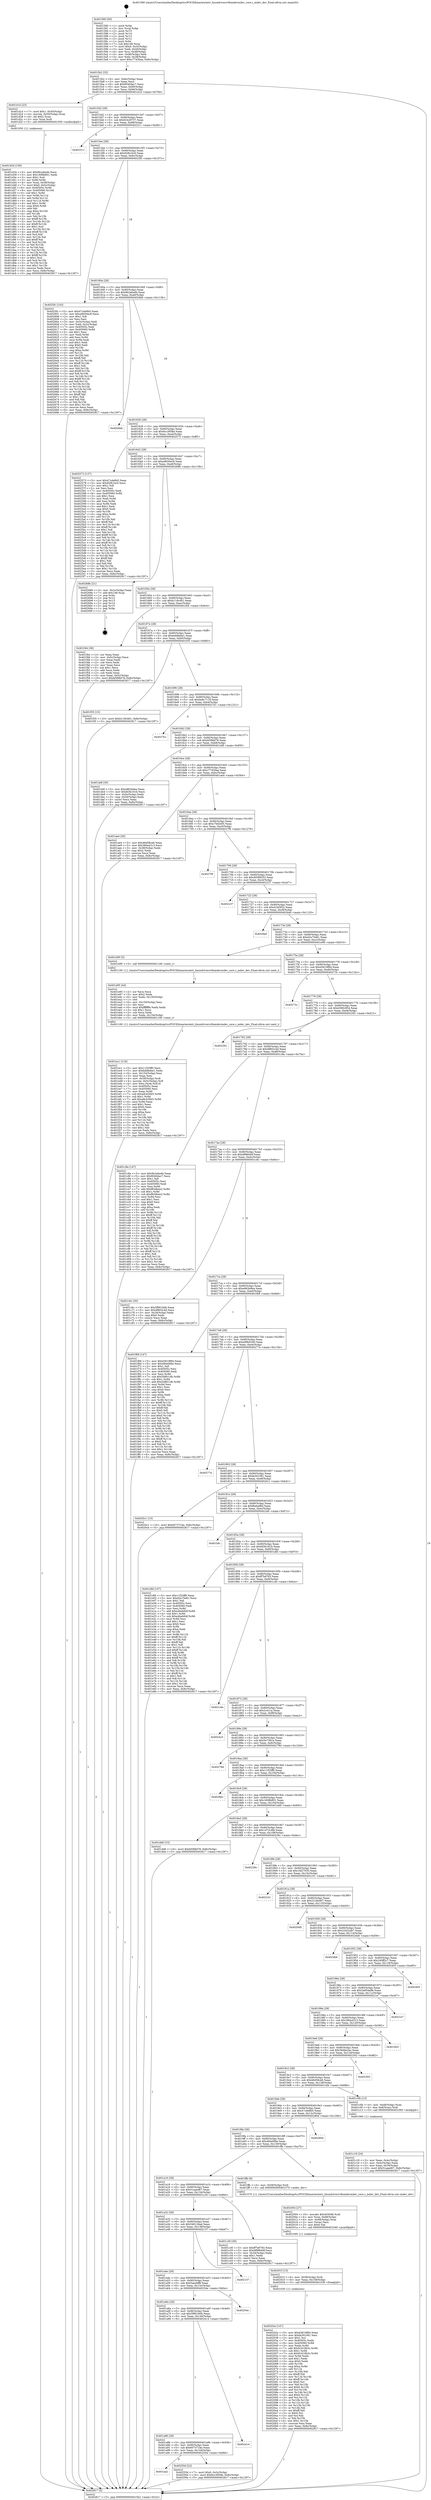 digraph "0x401580" {
  label = "0x401580 (/mnt/c/Users/mathe/Desktop/tcc/POCII/binaries/extr_linuxdriversvfiomdevmdev_core.c_mdev_dev_Final-ollvm.out::main(0))"
  labelloc = "t"
  node[shape=record]

  Entry [label="",width=0.3,height=0.3,shape=circle,fillcolor=black,style=filled]
  "0x4015b2" [label="{
     0x4015b2 [32]\l
     | [instrs]\l
     &nbsp;&nbsp;0x4015b2 \<+6\>: mov -0x8c(%rbp),%eax\l
     &nbsp;&nbsp;0x4015b8 \<+2\>: mov %eax,%ecx\l
     &nbsp;&nbsp;0x4015ba \<+6\>: sub $0x8040dac7,%ecx\l
     &nbsp;&nbsp;0x4015c0 \<+6\>: mov %eax,-0x90(%rbp)\l
     &nbsp;&nbsp;0x4015c6 \<+6\>: mov %ecx,-0x94(%rbp)\l
     &nbsp;&nbsp;0x4015cc \<+6\>: je 0000000000401d1d \<main+0x79d\>\l
  }"]
  "0x401d1d" [label="{
     0x401d1d [23]\l
     | [instrs]\l
     &nbsp;&nbsp;0x401d1d \<+7\>: movl $0x1,-0x50(%rbp)\l
     &nbsp;&nbsp;0x401d24 \<+4\>: movslq -0x50(%rbp),%rax\l
     &nbsp;&nbsp;0x401d28 \<+4\>: shl $0x2,%rax\l
     &nbsp;&nbsp;0x401d2c \<+3\>: mov %rax,%rdi\l
     &nbsp;&nbsp;0x401d2f \<+5\>: call 0000000000401050 \<malloc@plt\>\l
     | [calls]\l
     &nbsp;&nbsp;0x401050 \{1\} (unknown)\l
  }"]
  "0x4015d2" [label="{
     0x4015d2 [28]\l
     | [instrs]\l
     &nbsp;&nbsp;0x4015d2 \<+5\>: jmp 00000000004015d7 \<main+0x57\>\l
     &nbsp;&nbsp;0x4015d7 \<+6\>: mov -0x90(%rbp),%eax\l
     &nbsp;&nbsp;0x4015dd \<+5\>: sub $0x92429737,%eax\l
     &nbsp;&nbsp;0x4015e2 \<+6\>: mov %eax,-0x98(%rbp)\l
     &nbsp;&nbsp;0x4015e8 \<+6\>: je 0000000000402311 \<main+0xd91\>\l
  }"]
  Exit [label="",width=0.3,height=0.3,shape=circle,fillcolor=black,style=filled,peripheries=2]
  "0x402311" [label="{
     0x402311\l
  }", style=dashed]
  "0x4015ee" [label="{
     0x4015ee [28]\l
     | [instrs]\l
     &nbsp;&nbsp;0x4015ee \<+5\>: jmp 00000000004015f3 \<main+0x73\>\l
     &nbsp;&nbsp;0x4015f3 \<+6\>: mov -0x90(%rbp),%eax\l
     &nbsp;&nbsp;0x4015f9 \<+5\>: sub $0x92fb1bc0,%eax\l
     &nbsp;&nbsp;0x4015fe \<+6\>: mov %eax,-0x9c(%rbp)\l
     &nbsp;&nbsp;0x401604 \<+6\>: je 00000000004025fc \<main+0x107c\>\l
  }"]
  "0x401aa2" [label="{
     0x401aa2\l
  }", style=dashed]
  "0x4025fc" [label="{
     0x4025fc [143]\l
     | [instrs]\l
     &nbsp;&nbsp;0x4025fc \<+5\>: mov $0x47cde8b5,%eax\l
     &nbsp;&nbsp;0x402601 \<+5\>: mov $0xa9b50ec8,%ecx\l
     &nbsp;&nbsp;0x402606 \<+2\>: mov $0x1,%dl\l
     &nbsp;&nbsp;0x402608 \<+2\>: xor %esi,%esi\l
     &nbsp;&nbsp;0x40260a \<+3\>: mov -0x3c(%rbp),%edi\l
     &nbsp;&nbsp;0x40260d \<+3\>: mov %edi,-0x2c(%rbp)\l
     &nbsp;&nbsp;0x402610 \<+7\>: mov 0x40505c,%edi\l
     &nbsp;&nbsp;0x402617 \<+8\>: mov 0x405060,%r8d\l
     &nbsp;&nbsp;0x40261f \<+3\>: sub $0x1,%esi\l
     &nbsp;&nbsp;0x402622 \<+3\>: mov %edi,%r9d\l
     &nbsp;&nbsp;0x402625 \<+3\>: add %esi,%r9d\l
     &nbsp;&nbsp;0x402628 \<+4\>: imul %r9d,%edi\l
     &nbsp;&nbsp;0x40262c \<+3\>: and $0x1,%edi\l
     &nbsp;&nbsp;0x40262f \<+3\>: cmp $0x0,%edi\l
     &nbsp;&nbsp;0x402632 \<+4\>: sete %r10b\l
     &nbsp;&nbsp;0x402636 \<+4\>: cmp $0xa,%r8d\l
     &nbsp;&nbsp;0x40263a \<+4\>: setl %r11b\l
     &nbsp;&nbsp;0x40263e \<+3\>: mov %r10b,%bl\l
     &nbsp;&nbsp;0x402641 \<+3\>: xor $0xff,%bl\l
     &nbsp;&nbsp;0x402644 \<+3\>: mov %r11b,%r14b\l
     &nbsp;&nbsp;0x402647 \<+4\>: xor $0xff,%r14b\l
     &nbsp;&nbsp;0x40264b \<+3\>: xor $0x1,%dl\l
     &nbsp;&nbsp;0x40264e \<+3\>: mov %bl,%r15b\l
     &nbsp;&nbsp;0x402651 \<+4\>: and $0xff,%r15b\l
     &nbsp;&nbsp;0x402655 \<+3\>: and %dl,%r10b\l
     &nbsp;&nbsp;0x402658 \<+3\>: mov %r14b,%r12b\l
     &nbsp;&nbsp;0x40265b \<+4\>: and $0xff,%r12b\l
     &nbsp;&nbsp;0x40265f \<+3\>: and %dl,%r11b\l
     &nbsp;&nbsp;0x402662 \<+3\>: or %r10b,%r15b\l
     &nbsp;&nbsp;0x402665 \<+3\>: or %r11b,%r12b\l
     &nbsp;&nbsp;0x402668 \<+3\>: xor %r12b,%r15b\l
     &nbsp;&nbsp;0x40266b \<+3\>: or %r14b,%bl\l
     &nbsp;&nbsp;0x40266e \<+3\>: xor $0xff,%bl\l
     &nbsp;&nbsp;0x402671 \<+3\>: or $0x1,%dl\l
     &nbsp;&nbsp;0x402674 \<+2\>: and %dl,%bl\l
     &nbsp;&nbsp;0x402676 \<+3\>: or %bl,%r15b\l
     &nbsp;&nbsp;0x402679 \<+4\>: test $0x1,%r15b\l
     &nbsp;&nbsp;0x40267d \<+3\>: cmovne %ecx,%eax\l
     &nbsp;&nbsp;0x402680 \<+6\>: mov %eax,-0x8c(%rbp)\l
     &nbsp;&nbsp;0x402686 \<+5\>: jmp 0000000000402817 \<main+0x1297\>\l
  }"]
  "0x40160a" [label="{
     0x40160a [28]\l
     | [instrs]\l
     &nbsp;&nbsp;0x40160a \<+5\>: jmp 000000000040160f \<main+0x8f\>\l
     &nbsp;&nbsp;0x40160f \<+6\>: mov -0x90(%rbp),%eax\l
     &nbsp;&nbsp;0x401615 \<+5\>: sub $0x9b2a6a4b,%eax\l
     &nbsp;&nbsp;0x40161a \<+6\>: mov %eax,-0xa0(%rbp)\l
     &nbsp;&nbsp;0x401620 \<+6\>: je 00000000004026bb \<main+0x113b\>\l
  }"]
  "0x40255d" [label="{
     0x40255d [22]\l
     | [instrs]\l
     &nbsp;&nbsp;0x40255d \<+7\>: movl $0x0,-0x3c(%rbp)\l
     &nbsp;&nbsp;0x402564 \<+10\>: movl $0x9cc3958e,-0x8c(%rbp)\l
     &nbsp;&nbsp;0x40256e \<+5\>: jmp 0000000000402817 \<main+0x1297\>\l
  }"]
  "0x4026bb" [label="{
     0x4026bb\l
  }", style=dashed]
  "0x401626" [label="{
     0x401626 [28]\l
     | [instrs]\l
     &nbsp;&nbsp;0x401626 \<+5\>: jmp 000000000040162b \<main+0xab\>\l
     &nbsp;&nbsp;0x40162b \<+6\>: mov -0x90(%rbp),%eax\l
     &nbsp;&nbsp;0x401631 \<+5\>: sub $0x9cc3958e,%eax\l
     &nbsp;&nbsp;0x401636 \<+6\>: mov %eax,-0xa4(%rbp)\l
     &nbsp;&nbsp;0x40163c \<+6\>: je 0000000000402573 \<main+0xff3\>\l
  }"]
  "0x401a86" [label="{
     0x401a86 [28]\l
     | [instrs]\l
     &nbsp;&nbsp;0x401a86 \<+5\>: jmp 0000000000401a8b \<main+0x50b\>\l
     &nbsp;&nbsp;0x401a8b \<+6\>: mov -0x90(%rbp),%eax\l
     &nbsp;&nbsp;0x401a91 \<+5\>: sub $0x6073724e,%eax\l
     &nbsp;&nbsp;0x401a96 \<+6\>: mov %eax,-0x144(%rbp)\l
     &nbsp;&nbsp;0x401a9c \<+6\>: je 000000000040255d \<main+0xfdd\>\l
  }"]
  "0x402573" [label="{
     0x402573 [137]\l
     | [instrs]\l
     &nbsp;&nbsp;0x402573 \<+5\>: mov $0x47cde8b5,%eax\l
     &nbsp;&nbsp;0x402578 \<+5\>: mov $0x92fb1bc0,%ecx\l
     &nbsp;&nbsp;0x40257d \<+2\>: mov $0x1,%dl\l
     &nbsp;&nbsp;0x40257f \<+2\>: xor %esi,%esi\l
     &nbsp;&nbsp;0x402581 \<+7\>: mov 0x40505c,%edi\l
     &nbsp;&nbsp;0x402588 \<+8\>: mov 0x405060,%r8d\l
     &nbsp;&nbsp;0x402590 \<+3\>: sub $0x1,%esi\l
     &nbsp;&nbsp;0x402593 \<+3\>: mov %edi,%r9d\l
     &nbsp;&nbsp;0x402596 \<+3\>: add %esi,%r9d\l
     &nbsp;&nbsp;0x402599 \<+4\>: imul %r9d,%edi\l
     &nbsp;&nbsp;0x40259d \<+3\>: and $0x1,%edi\l
     &nbsp;&nbsp;0x4025a0 \<+3\>: cmp $0x0,%edi\l
     &nbsp;&nbsp;0x4025a3 \<+4\>: sete %r10b\l
     &nbsp;&nbsp;0x4025a7 \<+4\>: cmp $0xa,%r8d\l
     &nbsp;&nbsp;0x4025ab \<+4\>: setl %r11b\l
     &nbsp;&nbsp;0x4025af \<+3\>: mov %r10b,%bl\l
     &nbsp;&nbsp;0x4025b2 \<+3\>: xor $0xff,%bl\l
     &nbsp;&nbsp;0x4025b5 \<+3\>: mov %r11b,%r14b\l
     &nbsp;&nbsp;0x4025b8 \<+4\>: xor $0xff,%r14b\l
     &nbsp;&nbsp;0x4025bc \<+3\>: xor $0x1,%dl\l
     &nbsp;&nbsp;0x4025bf \<+3\>: mov %bl,%r15b\l
     &nbsp;&nbsp;0x4025c2 \<+4\>: and $0xff,%r15b\l
     &nbsp;&nbsp;0x4025c6 \<+3\>: and %dl,%r10b\l
     &nbsp;&nbsp;0x4025c9 \<+3\>: mov %r14b,%r12b\l
     &nbsp;&nbsp;0x4025cc \<+4\>: and $0xff,%r12b\l
     &nbsp;&nbsp;0x4025d0 \<+3\>: and %dl,%r11b\l
     &nbsp;&nbsp;0x4025d3 \<+3\>: or %r10b,%r15b\l
     &nbsp;&nbsp;0x4025d6 \<+3\>: or %r11b,%r12b\l
     &nbsp;&nbsp;0x4025d9 \<+3\>: xor %r12b,%r15b\l
     &nbsp;&nbsp;0x4025dc \<+3\>: or %r14b,%bl\l
     &nbsp;&nbsp;0x4025df \<+3\>: xor $0xff,%bl\l
     &nbsp;&nbsp;0x4025e2 \<+3\>: or $0x1,%dl\l
     &nbsp;&nbsp;0x4025e5 \<+2\>: and %dl,%bl\l
     &nbsp;&nbsp;0x4025e7 \<+3\>: or %bl,%r15b\l
     &nbsp;&nbsp;0x4025ea \<+4\>: test $0x1,%r15b\l
     &nbsp;&nbsp;0x4025ee \<+3\>: cmovne %ecx,%eax\l
     &nbsp;&nbsp;0x4025f1 \<+6\>: mov %eax,-0x8c(%rbp)\l
     &nbsp;&nbsp;0x4025f7 \<+5\>: jmp 0000000000402817 \<main+0x1297\>\l
  }"]
  "0x401642" [label="{
     0x401642 [28]\l
     | [instrs]\l
     &nbsp;&nbsp;0x401642 \<+5\>: jmp 0000000000401647 \<main+0xc7\>\l
     &nbsp;&nbsp;0x401647 \<+6\>: mov -0x90(%rbp),%eax\l
     &nbsp;&nbsp;0x40164d \<+5\>: sub $0xa9b50ec8,%eax\l
     &nbsp;&nbsp;0x401652 \<+6\>: mov %eax,-0xa8(%rbp)\l
     &nbsp;&nbsp;0x401658 \<+6\>: je 000000000040268b \<main+0x110b\>\l
  }"]
  "0x402414" [label="{
     0x402414\l
  }", style=dashed]
  "0x40268b" [label="{
     0x40268b [21]\l
     | [instrs]\l
     &nbsp;&nbsp;0x40268b \<+3\>: mov -0x2c(%rbp),%eax\l
     &nbsp;&nbsp;0x40268e \<+7\>: add $0x148,%rsp\l
     &nbsp;&nbsp;0x402695 \<+1\>: pop %rbx\l
     &nbsp;&nbsp;0x402696 \<+2\>: pop %r12\l
     &nbsp;&nbsp;0x402698 \<+2\>: pop %r13\l
     &nbsp;&nbsp;0x40269a \<+2\>: pop %r14\l
     &nbsp;&nbsp;0x40269c \<+2\>: pop %r15\l
     &nbsp;&nbsp;0x40269e \<+1\>: pop %rbp\l
     &nbsp;&nbsp;0x40269f \<+1\>: ret\l
  }"]
  "0x40165e" [label="{
     0x40165e [28]\l
     | [instrs]\l
     &nbsp;&nbsp;0x40165e \<+5\>: jmp 0000000000401663 \<main+0xe3\>\l
     &nbsp;&nbsp;0x401663 \<+6\>: mov -0x90(%rbp),%eax\l
     &nbsp;&nbsp;0x401669 \<+5\>: sub $0xb118c461,%eax\l
     &nbsp;&nbsp;0x40166e \<+6\>: mov %eax,-0xac(%rbp)\l
     &nbsp;&nbsp;0x401674 \<+6\>: je 0000000000401f44 \<main+0x9c4\>\l
  }"]
  "0x401a6a" [label="{
     0x401a6a [28]\l
     | [instrs]\l
     &nbsp;&nbsp;0x401a6a \<+5\>: jmp 0000000000401a6f \<main+0x4ef\>\l
     &nbsp;&nbsp;0x401a6f \<+6\>: mov -0x90(%rbp),%eax\l
     &nbsp;&nbsp;0x401a75 \<+5\>: sub $0x5f961b0b,%eax\l
     &nbsp;&nbsp;0x401a7a \<+6\>: mov %eax,-0x140(%rbp)\l
     &nbsp;&nbsp;0x401a80 \<+6\>: je 0000000000402414 \<main+0xe94\>\l
  }"]
  "0x401f44" [label="{
     0x401f44 [36]\l
     | [instrs]\l
     &nbsp;&nbsp;0x401f44 \<+2\>: xor %eax,%eax\l
     &nbsp;&nbsp;0x401f46 \<+3\>: mov -0x5c(%rbp),%ecx\l
     &nbsp;&nbsp;0x401f49 \<+2\>: mov %eax,%edx\l
     &nbsp;&nbsp;0x401f4b \<+2\>: sub %ecx,%edx\l
     &nbsp;&nbsp;0x401f4d \<+2\>: mov %eax,%ecx\l
     &nbsp;&nbsp;0x401f4f \<+3\>: sub $0x1,%ecx\l
     &nbsp;&nbsp;0x401f52 \<+2\>: add %ecx,%edx\l
     &nbsp;&nbsp;0x401f54 \<+2\>: sub %edx,%eax\l
     &nbsp;&nbsp;0x401f56 \<+3\>: mov %eax,-0x5c(%rbp)\l
     &nbsp;&nbsp;0x401f59 \<+10\>: movl $0xbf388d78,-0x8c(%rbp)\l
     &nbsp;&nbsp;0x401f63 \<+5\>: jmp 0000000000402817 \<main+0x1297\>\l
  }"]
  "0x40167a" [label="{
     0x40167a [28]\l
     | [instrs]\l
     &nbsp;&nbsp;0x40167a \<+5\>: jmp 000000000040167f \<main+0xff\>\l
     &nbsp;&nbsp;0x40167f \<+6\>: mov -0x90(%rbp),%eax\l
     &nbsp;&nbsp;0x401685 \<+5\>: sub $0xbdd8ebe1,%eax\l
     &nbsp;&nbsp;0x40168a \<+6\>: mov %eax,-0xb0(%rbp)\l
     &nbsp;&nbsp;0x401690 \<+6\>: je 0000000000401f35 \<main+0x9b5\>\l
  }"]
  "0x40254e" [label="{
     0x40254e\l
  }", style=dashed]
  "0x401f35" [label="{
     0x401f35 [15]\l
     | [instrs]\l
     &nbsp;&nbsp;0x401f35 \<+10\>: movl $0xb118c461,-0x8c(%rbp)\l
     &nbsp;&nbsp;0x401f3f \<+5\>: jmp 0000000000402817 \<main+0x1297\>\l
  }"]
  "0x401696" [label="{
     0x401696 [28]\l
     | [instrs]\l
     &nbsp;&nbsp;0x401696 \<+5\>: jmp 000000000040169b \<main+0x11b\>\l
     &nbsp;&nbsp;0x40169b \<+6\>: mov -0x90(%rbp),%eax\l
     &nbsp;&nbsp;0x4016a1 \<+5\>: sub $0xbe8c7118,%eax\l
     &nbsp;&nbsp;0x4016a6 \<+6\>: mov %eax,-0xb4(%rbp)\l
     &nbsp;&nbsp;0x4016ac \<+6\>: je 00000000004027b1 \<main+0x1231\>\l
  }"]
  "0x401a4e" [label="{
     0x401a4e [28]\l
     | [instrs]\l
     &nbsp;&nbsp;0x401a4e \<+5\>: jmp 0000000000401a53 \<main+0x4d3\>\l
     &nbsp;&nbsp;0x401a53 \<+6\>: mov -0x90(%rbp),%eax\l
     &nbsp;&nbsp;0x401a59 \<+5\>: sub $0x5aeebff9,%eax\l
     &nbsp;&nbsp;0x401a5e \<+6\>: mov %eax,-0x13c(%rbp)\l
     &nbsp;&nbsp;0x401a64 \<+6\>: je 000000000040254e \<main+0xfce\>\l
  }"]
  "0x4027b1" [label="{
     0x4027b1\l
  }", style=dashed]
  "0x4016b2" [label="{
     0x4016b2 [28]\l
     | [instrs]\l
     &nbsp;&nbsp;0x4016b2 \<+5\>: jmp 00000000004016b7 \<main+0x137\>\l
     &nbsp;&nbsp;0x4016b7 \<+6\>: mov -0x90(%rbp),%eax\l
     &nbsp;&nbsp;0x4016bd \<+5\>: sub $0xbf388d78,%eax\l
     &nbsp;&nbsp;0x4016c2 \<+6\>: mov %eax,-0xb8(%rbp)\l
     &nbsp;&nbsp;0x4016c8 \<+6\>: je 0000000000401ddf \<main+0x85f\>\l
  }"]
  "0x402157" [label="{
     0x402157\l
  }", style=dashed]
  "0x401ddf" [label="{
     0x401ddf [30]\l
     | [instrs]\l
     &nbsp;&nbsp;0x401ddf \<+5\>: mov $0xe863e9ea,%eax\l
     &nbsp;&nbsp;0x401de4 \<+5\>: mov $0xfd3b161b,%ecx\l
     &nbsp;&nbsp;0x401de9 \<+3\>: mov -0x5c(%rbp),%edx\l
     &nbsp;&nbsp;0x401dec \<+3\>: cmp -0x50(%rbp),%edx\l
     &nbsp;&nbsp;0x401def \<+3\>: cmovl %ecx,%eax\l
     &nbsp;&nbsp;0x401df2 \<+6\>: mov %eax,-0x8c(%rbp)\l
     &nbsp;&nbsp;0x401df8 \<+5\>: jmp 0000000000402817 \<main+0x1297\>\l
  }"]
  "0x4016ce" [label="{
     0x4016ce [28]\l
     | [instrs]\l
     &nbsp;&nbsp;0x4016ce \<+5\>: jmp 00000000004016d3 \<main+0x153\>\l
     &nbsp;&nbsp;0x4016d3 \<+6\>: mov -0x90(%rbp),%eax\l
     &nbsp;&nbsp;0x4016d9 \<+5\>: sub $0xc77430aa,%eax\l
     &nbsp;&nbsp;0x4016de \<+6\>: mov %eax,-0xbc(%rbp)\l
     &nbsp;&nbsp;0x4016e4 \<+6\>: je 0000000000401ae4 \<main+0x564\>\l
  }"]
  "0x40202e" [label="{
     0x40202e [147]\l
     | [instrs]\l
     &nbsp;&nbsp;0x40202e \<+5\>: mov $0xd3619f84,%eax\l
     &nbsp;&nbsp;0x402033 \<+5\>: mov $0xfa301081,%esi\l
     &nbsp;&nbsp;0x402038 \<+2\>: mov $0x1,%cl\l
     &nbsp;&nbsp;0x40203a \<+7\>: mov 0x40505c,%edx\l
     &nbsp;&nbsp;0x402041 \<+8\>: mov 0x405060,%r8d\l
     &nbsp;&nbsp;0x402049 \<+3\>: mov %edx,%r9d\l
     &nbsp;&nbsp;0x40204c \<+7\>: add $0x91618b3c,%r9d\l
     &nbsp;&nbsp;0x402053 \<+4\>: sub $0x1,%r9d\l
     &nbsp;&nbsp;0x402057 \<+7\>: sub $0x91618b3c,%r9d\l
     &nbsp;&nbsp;0x40205e \<+4\>: imul %r9d,%edx\l
     &nbsp;&nbsp;0x402062 \<+3\>: and $0x1,%edx\l
     &nbsp;&nbsp;0x402065 \<+3\>: cmp $0x0,%edx\l
     &nbsp;&nbsp;0x402068 \<+4\>: sete %r10b\l
     &nbsp;&nbsp;0x40206c \<+4\>: cmp $0xa,%r8d\l
     &nbsp;&nbsp;0x402070 \<+4\>: setl %r11b\l
     &nbsp;&nbsp;0x402074 \<+3\>: mov %r10b,%bl\l
     &nbsp;&nbsp;0x402077 \<+3\>: xor $0xff,%bl\l
     &nbsp;&nbsp;0x40207a \<+3\>: mov %r11b,%r14b\l
     &nbsp;&nbsp;0x40207d \<+4\>: xor $0xff,%r14b\l
     &nbsp;&nbsp;0x402081 \<+3\>: xor $0x0,%cl\l
     &nbsp;&nbsp;0x402084 \<+3\>: mov %bl,%r15b\l
     &nbsp;&nbsp;0x402087 \<+4\>: and $0x0,%r15b\l
     &nbsp;&nbsp;0x40208b \<+3\>: and %cl,%r10b\l
     &nbsp;&nbsp;0x40208e \<+3\>: mov %r14b,%r12b\l
     &nbsp;&nbsp;0x402091 \<+4\>: and $0x0,%r12b\l
     &nbsp;&nbsp;0x402095 \<+3\>: and %cl,%r11b\l
     &nbsp;&nbsp;0x402098 \<+3\>: or %r10b,%r15b\l
     &nbsp;&nbsp;0x40209b \<+3\>: or %r11b,%r12b\l
     &nbsp;&nbsp;0x40209e \<+3\>: xor %r12b,%r15b\l
     &nbsp;&nbsp;0x4020a1 \<+3\>: or %r14b,%bl\l
     &nbsp;&nbsp;0x4020a4 \<+3\>: xor $0xff,%bl\l
     &nbsp;&nbsp;0x4020a7 \<+3\>: or $0x0,%cl\l
     &nbsp;&nbsp;0x4020aa \<+2\>: and %cl,%bl\l
     &nbsp;&nbsp;0x4020ac \<+3\>: or %bl,%r15b\l
     &nbsp;&nbsp;0x4020af \<+4\>: test $0x1,%r15b\l
     &nbsp;&nbsp;0x4020b3 \<+3\>: cmovne %esi,%eax\l
     &nbsp;&nbsp;0x4020b6 \<+6\>: mov %eax,-0x8c(%rbp)\l
     &nbsp;&nbsp;0x4020bc \<+5\>: jmp 0000000000402817 \<main+0x1297\>\l
  }"]
  "0x401ae4" [label="{
     0x401ae4 [30]\l
     | [instrs]\l
     &nbsp;&nbsp;0x401ae4 \<+5\>: mov $0x46d58ce6,%eax\l
     &nbsp;&nbsp;0x401ae9 \<+5\>: mov $0x380a4313,%ecx\l
     &nbsp;&nbsp;0x401aee \<+3\>: mov -0x38(%rbp),%edx\l
     &nbsp;&nbsp;0x401af1 \<+3\>: cmp $0x2,%edx\l
     &nbsp;&nbsp;0x401af4 \<+3\>: cmovne %ecx,%eax\l
     &nbsp;&nbsp;0x401af7 \<+6\>: mov %eax,-0x8c(%rbp)\l
     &nbsp;&nbsp;0x401afd \<+5\>: jmp 0000000000402817 \<main+0x1297\>\l
  }"]
  "0x4016ea" [label="{
     0x4016ea [28]\l
     | [instrs]\l
     &nbsp;&nbsp;0x4016ea \<+5\>: jmp 00000000004016ef \<main+0x16f\>\l
     &nbsp;&nbsp;0x4016ef \<+6\>: mov -0x90(%rbp),%eax\l
     &nbsp;&nbsp;0x4016f5 \<+5\>: sub $0xc7bf2e05,%eax\l
     &nbsp;&nbsp;0x4016fa \<+6\>: mov %eax,-0xc0(%rbp)\l
     &nbsp;&nbsp;0x401700 \<+6\>: je 00000000004027f9 \<main+0x1279\>\l
  }"]
  "0x402817" [label="{
     0x402817 [5]\l
     | [instrs]\l
     &nbsp;&nbsp;0x402817 \<+5\>: jmp 00000000004015b2 \<main+0x32\>\l
  }"]
  "0x401580" [label="{
     0x401580 [50]\l
     | [instrs]\l
     &nbsp;&nbsp;0x401580 \<+1\>: push %rbp\l
     &nbsp;&nbsp;0x401581 \<+3\>: mov %rsp,%rbp\l
     &nbsp;&nbsp;0x401584 \<+2\>: push %r15\l
     &nbsp;&nbsp;0x401586 \<+2\>: push %r14\l
     &nbsp;&nbsp;0x401588 \<+2\>: push %r13\l
     &nbsp;&nbsp;0x40158a \<+2\>: push %r12\l
     &nbsp;&nbsp;0x40158c \<+1\>: push %rbx\l
     &nbsp;&nbsp;0x40158d \<+7\>: sub $0x148,%rsp\l
     &nbsp;&nbsp;0x401594 \<+7\>: movl $0x0,-0x3c(%rbp)\l
     &nbsp;&nbsp;0x40159b \<+3\>: mov %edi,-0x40(%rbp)\l
     &nbsp;&nbsp;0x40159e \<+4\>: mov %rsi,-0x48(%rbp)\l
     &nbsp;&nbsp;0x4015a2 \<+3\>: mov -0x40(%rbp),%edi\l
     &nbsp;&nbsp;0x4015a5 \<+3\>: mov %edi,-0x38(%rbp)\l
     &nbsp;&nbsp;0x4015a8 \<+10\>: movl $0xc77430aa,-0x8c(%rbp)\l
  }"]
  "0x40201f" [label="{
     0x40201f [15]\l
     | [instrs]\l
     &nbsp;&nbsp;0x40201f \<+4\>: mov -0x58(%rbp),%rdi\l
     &nbsp;&nbsp;0x402023 \<+6\>: mov %eax,-0x158(%rbp)\l
     &nbsp;&nbsp;0x402029 \<+5\>: call 0000000000401030 \<free@plt\>\l
     | [calls]\l
     &nbsp;&nbsp;0x401030 \{1\} (unknown)\l
  }"]
  "0x4027f9" [label="{
     0x4027f9\l
  }", style=dashed]
  "0x401706" [label="{
     0x401706 [28]\l
     | [instrs]\l
     &nbsp;&nbsp;0x401706 \<+5\>: jmp 000000000040170b \<main+0x18b\>\l
     &nbsp;&nbsp;0x40170b \<+6\>: mov -0x90(%rbp),%eax\l
     &nbsp;&nbsp;0x401711 \<+5\>: sub $0xd0589253,%eax\l
     &nbsp;&nbsp;0x401716 \<+6\>: mov %eax,-0xc4(%rbp)\l
     &nbsp;&nbsp;0x40171c \<+6\>: je 0000000000402237 \<main+0xcb7\>\l
  }"]
  "0x402004" [label="{
     0x402004 [27]\l
     | [instrs]\l
     &nbsp;&nbsp;0x402004 \<+10\>: movabs $0x4030d6,%rdi\l
     &nbsp;&nbsp;0x40200e \<+4\>: mov %rax,-0x68(%rbp)\l
     &nbsp;&nbsp;0x402012 \<+4\>: mov -0x68(%rbp),%rax\l
     &nbsp;&nbsp;0x402016 \<+2\>: mov (%rax),%esi\l
     &nbsp;&nbsp;0x402018 \<+2\>: mov $0x0,%al\l
     &nbsp;&nbsp;0x40201a \<+5\>: call 0000000000401040 \<printf@plt\>\l
     | [calls]\l
     &nbsp;&nbsp;0x401040 \{1\} (unknown)\l
  }"]
  "0x402237" [label="{
     0x402237\l
  }", style=dashed]
  "0x401722" [label="{
     0x401722 [28]\l
     | [instrs]\l
     &nbsp;&nbsp;0x401722 \<+5\>: jmp 0000000000401727 \<main+0x1a7\>\l
     &nbsp;&nbsp;0x401727 \<+6\>: mov -0x90(%rbp),%eax\l
     &nbsp;&nbsp;0x40172d \<+5\>: sub $0xd1bf3f22,%eax\l
     &nbsp;&nbsp;0x401732 \<+6\>: mov %eax,-0xc8(%rbp)\l
     &nbsp;&nbsp;0x401738 \<+6\>: je 00000000004026a0 \<main+0x1120\>\l
  }"]
  "0x401ec1" [label="{
     0x401ec1 [116]\l
     | [instrs]\l
     &nbsp;&nbsp;0x401ec1 \<+5\>: mov $0x11f25ff0,%ecx\l
     &nbsp;&nbsp;0x401ec6 \<+5\>: mov $0xbdd8ebe1,%edx\l
     &nbsp;&nbsp;0x401ecb \<+6\>: mov -0x154(%rbp),%esi\l
     &nbsp;&nbsp;0x401ed1 \<+3\>: imul %eax,%esi\l
     &nbsp;&nbsp;0x401ed4 \<+4\>: mov -0x58(%rbp),%rdi\l
     &nbsp;&nbsp;0x401ed8 \<+4\>: movslq -0x5c(%rbp),%r8\l
     &nbsp;&nbsp;0x401edc \<+4\>: mov %esi,(%rdi,%r8,4)\l
     &nbsp;&nbsp;0x401ee0 \<+7\>: mov 0x40505c,%eax\l
     &nbsp;&nbsp;0x401ee7 \<+7\>: mov 0x405060,%esi\l
     &nbsp;&nbsp;0x401eee \<+3\>: mov %eax,%r9d\l
     &nbsp;&nbsp;0x401ef1 \<+7\>: sub $0xa9c439d3,%r9d\l
     &nbsp;&nbsp;0x401ef8 \<+4\>: sub $0x1,%r9d\l
     &nbsp;&nbsp;0x401efc \<+7\>: add $0xa9c439d3,%r9d\l
     &nbsp;&nbsp;0x401f03 \<+4\>: imul %r9d,%eax\l
     &nbsp;&nbsp;0x401f07 \<+3\>: and $0x1,%eax\l
     &nbsp;&nbsp;0x401f0a \<+3\>: cmp $0x0,%eax\l
     &nbsp;&nbsp;0x401f0d \<+4\>: sete %r10b\l
     &nbsp;&nbsp;0x401f11 \<+3\>: cmp $0xa,%esi\l
     &nbsp;&nbsp;0x401f14 \<+4\>: setl %r11b\l
     &nbsp;&nbsp;0x401f18 \<+3\>: mov %r10b,%bl\l
     &nbsp;&nbsp;0x401f1b \<+3\>: and %r11b,%bl\l
     &nbsp;&nbsp;0x401f1e \<+3\>: xor %r11b,%r10b\l
     &nbsp;&nbsp;0x401f21 \<+3\>: or %r10b,%bl\l
     &nbsp;&nbsp;0x401f24 \<+3\>: test $0x1,%bl\l
     &nbsp;&nbsp;0x401f27 \<+3\>: cmovne %edx,%ecx\l
     &nbsp;&nbsp;0x401f2a \<+6\>: mov %ecx,-0x8c(%rbp)\l
     &nbsp;&nbsp;0x401f30 \<+5\>: jmp 0000000000402817 \<main+0x1297\>\l
  }"]
  "0x4026a0" [label="{
     0x4026a0\l
  }", style=dashed]
  "0x40173e" [label="{
     0x40173e [28]\l
     | [instrs]\l
     &nbsp;&nbsp;0x40173e \<+5\>: jmp 0000000000401743 \<main+0x1c3\>\l
     &nbsp;&nbsp;0x401743 \<+6\>: mov -0x90(%rbp),%eax\l
     &nbsp;&nbsp;0x401749 \<+5\>: sub $0xd2a75e81,%eax\l
     &nbsp;&nbsp;0x40174e \<+6\>: mov %eax,-0xcc(%rbp)\l
     &nbsp;&nbsp;0x401754 \<+6\>: je 0000000000401e90 \<main+0x910\>\l
  }"]
  "0x401e95" [label="{
     0x401e95 [44]\l
     | [instrs]\l
     &nbsp;&nbsp;0x401e95 \<+2\>: xor %ecx,%ecx\l
     &nbsp;&nbsp;0x401e97 \<+5\>: mov $0x2,%edx\l
     &nbsp;&nbsp;0x401e9c \<+6\>: mov %edx,-0x150(%rbp)\l
     &nbsp;&nbsp;0x401ea2 \<+1\>: cltd\l
     &nbsp;&nbsp;0x401ea3 \<+6\>: mov -0x150(%rbp),%esi\l
     &nbsp;&nbsp;0x401ea9 \<+2\>: idiv %esi\l
     &nbsp;&nbsp;0x401eab \<+6\>: imul $0xfffffffe,%edx,%edx\l
     &nbsp;&nbsp;0x401eb1 \<+3\>: sub $0x1,%ecx\l
     &nbsp;&nbsp;0x401eb4 \<+2\>: sub %ecx,%edx\l
     &nbsp;&nbsp;0x401eb6 \<+6\>: mov %edx,-0x154(%rbp)\l
     &nbsp;&nbsp;0x401ebc \<+5\>: call 0000000000401160 \<next_i\>\l
     | [calls]\l
     &nbsp;&nbsp;0x401160 \{1\} (/mnt/c/Users/mathe/Desktop/tcc/POCII/binaries/extr_linuxdriversvfiomdevmdev_core.c_mdev_dev_Final-ollvm.out::next_i)\l
  }"]
  "0x401e90" [label="{
     0x401e90 [5]\l
     | [instrs]\l
     &nbsp;&nbsp;0x401e90 \<+5\>: call 0000000000401160 \<next_i\>\l
     | [calls]\l
     &nbsp;&nbsp;0x401160 \{1\} (/mnt/c/Users/mathe/Desktop/tcc/POCII/binaries/extr_linuxdriversvfiomdevmdev_core.c_mdev_dev_Final-ollvm.out::next_i)\l
  }"]
  "0x40175a" [label="{
     0x40175a [28]\l
     | [instrs]\l
     &nbsp;&nbsp;0x40175a \<+5\>: jmp 000000000040175f \<main+0x1df\>\l
     &nbsp;&nbsp;0x40175f \<+6\>: mov -0x90(%rbp),%eax\l
     &nbsp;&nbsp;0x401765 \<+5\>: sub $0xd3619f84,%eax\l
     &nbsp;&nbsp;0x40176a \<+6\>: mov %eax,-0xd0(%rbp)\l
     &nbsp;&nbsp;0x401770 \<+6\>: je 000000000040273c \<main+0x11bc\>\l
  }"]
  "0x401d34" [label="{
     0x401d34 [156]\l
     | [instrs]\l
     &nbsp;&nbsp;0x401d34 \<+5\>: mov $0x9b2a6a4b,%ecx\l
     &nbsp;&nbsp;0x401d39 \<+5\>: mov $0x1608b801,%edx\l
     &nbsp;&nbsp;0x401d3e \<+3\>: mov $0x1,%sil\l
     &nbsp;&nbsp;0x401d41 \<+3\>: xor %r8d,%r8d\l
     &nbsp;&nbsp;0x401d44 \<+4\>: mov %rax,-0x58(%rbp)\l
     &nbsp;&nbsp;0x401d48 \<+7\>: movl $0x0,-0x5c(%rbp)\l
     &nbsp;&nbsp;0x401d4f \<+8\>: mov 0x40505c,%r9d\l
     &nbsp;&nbsp;0x401d57 \<+8\>: mov 0x405060,%r10d\l
     &nbsp;&nbsp;0x401d5f \<+4\>: sub $0x1,%r8d\l
     &nbsp;&nbsp;0x401d63 \<+3\>: mov %r9d,%r11d\l
     &nbsp;&nbsp;0x401d66 \<+3\>: add %r8d,%r11d\l
     &nbsp;&nbsp;0x401d69 \<+4\>: imul %r11d,%r9d\l
     &nbsp;&nbsp;0x401d6d \<+4\>: and $0x1,%r9d\l
     &nbsp;&nbsp;0x401d71 \<+4\>: cmp $0x0,%r9d\l
     &nbsp;&nbsp;0x401d75 \<+3\>: sete %bl\l
     &nbsp;&nbsp;0x401d78 \<+4\>: cmp $0xa,%r10d\l
     &nbsp;&nbsp;0x401d7c \<+4\>: setl %r14b\l
     &nbsp;&nbsp;0x401d80 \<+3\>: mov %bl,%r15b\l
     &nbsp;&nbsp;0x401d83 \<+4\>: xor $0xff,%r15b\l
     &nbsp;&nbsp;0x401d87 \<+3\>: mov %r14b,%r12b\l
     &nbsp;&nbsp;0x401d8a \<+4\>: xor $0xff,%r12b\l
     &nbsp;&nbsp;0x401d8e \<+4\>: xor $0x1,%sil\l
     &nbsp;&nbsp;0x401d92 \<+3\>: mov %r15b,%r13b\l
     &nbsp;&nbsp;0x401d95 \<+4\>: and $0xff,%r13b\l
     &nbsp;&nbsp;0x401d99 \<+3\>: and %sil,%bl\l
     &nbsp;&nbsp;0x401d9c \<+3\>: mov %r12b,%al\l
     &nbsp;&nbsp;0x401d9f \<+2\>: and $0xff,%al\l
     &nbsp;&nbsp;0x401da1 \<+3\>: and %sil,%r14b\l
     &nbsp;&nbsp;0x401da4 \<+3\>: or %bl,%r13b\l
     &nbsp;&nbsp;0x401da7 \<+3\>: or %r14b,%al\l
     &nbsp;&nbsp;0x401daa \<+3\>: xor %al,%r13b\l
     &nbsp;&nbsp;0x401dad \<+3\>: or %r12b,%r15b\l
     &nbsp;&nbsp;0x401db0 \<+4\>: xor $0xff,%r15b\l
     &nbsp;&nbsp;0x401db4 \<+4\>: or $0x1,%sil\l
     &nbsp;&nbsp;0x401db8 \<+3\>: and %sil,%r15b\l
     &nbsp;&nbsp;0x401dbb \<+3\>: or %r15b,%r13b\l
     &nbsp;&nbsp;0x401dbe \<+4\>: test $0x1,%r13b\l
     &nbsp;&nbsp;0x401dc2 \<+3\>: cmovne %edx,%ecx\l
     &nbsp;&nbsp;0x401dc5 \<+6\>: mov %ecx,-0x8c(%rbp)\l
     &nbsp;&nbsp;0x401dcb \<+5\>: jmp 0000000000402817 \<main+0x1297\>\l
  }"]
  "0x40273c" [label="{
     0x40273c\l
  }", style=dashed]
  "0x401776" [label="{
     0x401776 [28]\l
     | [instrs]\l
     &nbsp;&nbsp;0x401776 \<+5\>: jmp 000000000040177b \<main+0x1fb\>\l
     &nbsp;&nbsp;0x40177b \<+6\>: mov -0x90(%rbp),%eax\l
     &nbsp;&nbsp;0x401781 \<+5\>: sub $0xd380c954,%eax\l
     &nbsp;&nbsp;0x401786 \<+6\>: mov %eax,-0xd4(%rbp)\l
     &nbsp;&nbsp;0x40178c \<+6\>: je 0000000000402292 \<main+0xd12\>\l
  }"]
  "0x401a32" [label="{
     0x401a32 [28]\l
     | [instrs]\l
     &nbsp;&nbsp;0x401a32 \<+5\>: jmp 0000000000401a37 \<main+0x4b7\>\l
     &nbsp;&nbsp;0x401a37 \<+6\>: mov -0x90(%rbp),%eax\l
     &nbsp;&nbsp;0x401a3d \<+5\>: sub $0x54812bad,%eax\l
     &nbsp;&nbsp;0x401a42 \<+6\>: mov %eax,-0x138(%rbp)\l
     &nbsp;&nbsp;0x401a48 \<+6\>: je 0000000000402157 \<main+0xbd7\>\l
  }"]
  "0x402292" [label="{
     0x402292\l
  }", style=dashed]
  "0x401792" [label="{
     0x401792 [28]\l
     | [instrs]\l
     &nbsp;&nbsp;0x401792 \<+5\>: jmp 0000000000401797 \<main+0x217\>\l
     &nbsp;&nbsp;0x401797 \<+6\>: mov -0x90(%rbp),%eax\l
     &nbsp;&nbsp;0x40179d \<+5\>: sub $0xdf802c4d,%eax\l
     &nbsp;&nbsp;0x4017a2 \<+6\>: mov %eax,-0xd8(%rbp)\l
     &nbsp;&nbsp;0x4017a8 \<+6\>: je 0000000000401c8a \<main+0x70a\>\l
  }"]
  "0x401c30" [label="{
     0x401c30 [30]\l
     | [instrs]\l
     &nbsp;&nbsp;0x401c30 \<+5\>: mov $0xff7b8783,%eax\l
     &nbsp;&nbsp;0x401c35 \<+5\>: mov $0xdf98640f,%ecx\l
     &nbsp;&nbsp;0x401c3a \<+3\>: mov -0x34(%rbp),%edx\l
     &nbsp;&nbsp;0x401c3d \<+3\>: cmp $0x1,%edx\l
     &nbsp;&nbsp;0x401c40 \<+3\>: cmovl %ecx,%eax\l
     &nbsp;&nbsp;0x401c43 \<+6\>: mov %eax,-0x8c(%rbp)\l
     &nbsp;&nbsp;0x401c49 \<+5\>: jmp 0000000000402817 \<main+0x1297\>\l
  }"]
  "0x401c8a" [label="{
     0x401c8a [147]\l
     | [instrs]\l
     &nbsp;&nbsp;0x401c8a \<+5\>: mov $0x9b2a6a4b,%eax\l
     &nbsp;&nbsp;0x401c8f \<+5\>: mov $0x8040dac7,%ecx\l
     &nbsp;&nbsp;0x401c94 \<+2\>: mov $0x1,%dl\l
     &nbsp;&nbsp;0x401c96 \<+7\>: mov 0x40505c,%esi\l
     &nbsp;&nbsp;0x401c9d \<+7\>: mov 0x405060,%edi\l
     &nbsp;&nbsp;0x401ca4 \<+3\>: mov %esi,%r8d\l
     &nbsp;&nbsp;0x401ca7 \<+7\>: add $0xf83dbee2,%r8d\l
     &nbsp;&nbsp;0x401cae \<+4\>: sub $0x1,%r8d\l
     &nbsp;&nbsp;0x401cb2 \<+7\>: sub $0xf83dbee2,%r8d\l
     &nbsp;&nbsp;0x401cb9 \<+4\>: imul %r8d,%esi\l
     &nbsp;&nbsp;0x401cbd \<+3\>: and $0x1,%esi\l
     &nbsp;&nbsp;0x401cc0 \<+3\>: cmp $0x0,%esi\l
     &nbsp;&nbsp;0x401cc3 \<+4\>: sete %r9b\l
     &nbsp;&nbsp;0x401cc7 \<+3\>: cmp $0xa,%edi\l
     &nbsp;&nbsp;0x401cca \<+4\>: setl %r10b\l
     &nbsp;&nbsp;0x401cce \<+3\>: mov %r9b,%r11b\l
     &nbsp;&nbsp;0x401cd1 \<+4\>: xor $0xff,%r11b\l
     &nbsp;&nbsp;0x401cd5 \<+3\>: mov %r10b,%bl\l
     &nbsp;&nbsp;0x401cd8 \<+3\>: xor $0xff,%bl\l
     &nbsp;&nbsp;0x401cdb \<+3\>: xor $0x1,%dl\l
     &nbsp;&nbsp;0x401cde \<+3\>: mov %r11b,%r14b\l
     &nbsp;&nbsp;0x401ce1 \<+4\>: and $0xff,%r14b\l
     &nbsp;&nbsp;0x401ce5 \<+3\>: and %dl,%r9b\l
     &nbsp;&nbsp;0x401ce8 \<+3\>: mov %bl,%r15b\l
     &nbsp;&nbsp;0x401ceb \<+4\>: and $0xff,%r15b\l
     &nbsp;&nbsp;0x401cef \<+3\>: and %dl,%r10b\l
     &nbsp;&nbsp;0x401cf2 \<+3\>: or %r9b,%r14b\l
     &nbsp;&nbsp;0x401cf5 \<+3\>: or %r10b,%r15b\l
     &nbsp;&nbsp;0x401cf8 \<+3\>: xor %r15b,%r14b\l
     &nbsp;&nbsp;0x401cfb \<+3\>: or %bl,%r11b\l
     &nbsp;&nbsp;0x401cfe \<+4\>: xor $0xff,%r11b\l
     &nbsp;&nbsp;0x401d02 \<+3\>: or $0x1,%dl\l
     &nbsp;&nbsp;0x401d05 \<+3\>: and %dl,%r11b\l
     &nbsp;&nbsp;0x401d08 \<+3\>: or %r11b,%r14b\l
     &nbsp;&nbsp;0x401d0b \<+4\>: test $0x1,%r14b\l
     &nbsp;&nbsp;0x401d0f \<+3\>: cmovne %ecx,%eax\l
     &nbsp;&nbsp;0x401d12 \<+6\>: mov %eax,-0x8c(%rbp)\l
     &nbsp;&nbsp;0x401d18 \<+5\>: jmp 0000000000402817 \<main+0x1297\>\l
  }"]
  "0x4017ae" [label="{
     0x4017ae [28]\l
     | [instrs]\l
     &nbsp;&nbsp;0x4017ae \<+5\>: jmp 00000000004017b3 \<main+0x233\>\l
     &nbsp;&nbsp;0x4017b3 \<+6\>: mov -0x90(%rbp),%eax\l
     &nbsp;&nbsp;0x4017b9 \<+5\>: sub $0xdf98640f,%eax\l
     &nbsp;&nbsp;0x4017be \<+6\>: mov %eax,-0xdc(%rbp)\l
     &nbsp;&nbsp;0x4017c4 \<+6\>: je 0000000000401c6c \<main+0x6ec\>\l
  }"]
  "0x401a16" [label="{
     0x401a16 [28]\l
     | [instrs]\l
     &nbsp;&nbsp;0x401a16 \<+5\>: jmp 0000000000401a1b \<main+0x49b\>\l
     &nbsp;&nbsp;0x401a1b \<+6\>: mov -0x90(%rbp),%eax\l
     &nbsp;&nbsp;0x401a21 \<+5\>: sub $0x51aaed67,%eax\l
     &nbsp;&nbsp;0x401a26 \<+6\>: mov %eax,-0x134(%rbp)\l
     &nbsp;&nbsp;0x401a2c \<+6\>: je 0000000000401c30 \<main+0x6b0\>\l
  }"]
  "0x401c6c" [label="{
     0x401c6c [30]\l
     | [instrs]\l
     &nbsp;&nbsp;0x401c6c \<+5\>: mov $0x5f961b0b,%eax\l
     &nbsp;&nbsp;0x401c71 \<+5\>: mov $0xdf802c4d,%ecx\l
     &nbsp;&nbsp;0x401c76 \<+3\>: mov -0x34(%rbp),%edx\l
     &nbsp;&nbsp;0x401c79 \<+3\>: cmp $0x0,%edx\l
     &nbsp;&nbsp;0x401c7c \<+3\>: cmove %ecx,%eax\l
     &nbsp;&nbsp;0x401c7f \<+6\>: mov %eax,-0x8c(%rbp)\l
     &nbsp;&nbsp;0x401c85 \<+5\>: jmp 0000000000402817 \<main+0x1297\>\l
  }"]
  "0x4017ca" [label="{
     0x4017ca [28]\l
     | [instrs]\l
     &nbsp;&nbsp;0x4017ca \<+5\>: jmp 00000000004017cf \<main+0x24f\>\l
     &nbsp;&nbsp;0x4017cf \<+6\>: mov -0x90(%rbp),%eax\l
     &nbsp;&nbsp;0x4017d5 \<+5\>: sub $0xe863e9ea,%eax\l
     &nbsp;&nbsp;0x4017da \<+6\>: mov %eax,-0xe0(%rbp)\l
     &nbsp;&nbsp;0x4017e0 \<+6\>: je 0000000000401f68 \<main+0x9e8\>\l
  }"]
  "0x401ffb" [label="{
     0x401ffb [9]\l
     | [instrs]\l
     &nbsp;&nbsp;0x401ffb \<+4\>: mov -0x58(%rbp),%rdi\l
     &nbsp;&nbsp;0x401fff \<+5\>: call 0000000000401570 \<mdev_dev\>\l
     | [calls]\l
     &nbsp;&nbsp;0x401570 \{1\} (/mnt/c/Users/mathe/Desktop/tcc/POCII/binaries/extr_linuxdriversvfiomdevmdev_core.c_mdev_dev_Final-ollvm.out::mdev_dev)\l
  }"]
  "0x401f68" [label="{
     0x401f68 [147]\l
     | [instrs]\l
     &nbsp;&nbsp;0x401f68 \<+5\>: mov $0xd3619f84,%eax\l
     &nbsp;&nbsp;0x401f6d \<+5\>: mov $0x484e0f4e,%ecx\l
     &nbsp;&nbsp;0x401f72 \<+2\>: mov $0x1,%dl\l
     &nbsp;&nbsp;0x401f74 \<+7\>: mov 0x40505c,%esi\l
     &nbsp;&nbsp;0x401f7b \<+7\>: mov 0x405060,%edi\l
     &nbsp;&nbsp;0x401f82 \<+3\>: mov %esi,%r8d\l
     &nbsp;&nbsp;0x401f85 \<+7\>: sub $0x548fc1db,%r8d\l
     &nbsp;&nbsp;0x401f8c \<+4\>: sub $0x1,%r8d\l
     &nbsp;&nbsp;0x401f90 \<+7\>: add $0x548fc1db,%r8d\l
     &nbsp;&nbsp;0x401f97 \<+4\>: imul %r8d,%esi\l
     &nbsp;&nbsp;0x401f9b \<+3\>: and $0x1,%esi\l
     &nbsp;&nbsp;0x401f9e \<+3\>: cmp $0x0,%esi\l
     &nbsp;&nbsp;0x401fa1 \<+4\>: sete %r9b\l
     &nbsp;&nbsp;0x401fa5 \<+3\>: cmp $0xa,%edi\l
     &nbsp;&nbsp;0x401fa8 \<+4\>: setl %r10b\l
     &nbsp;&nbsp;0x401fac \<+3\>: mov %r9b,%r11b\l
     &nbsp;&nbsp;0x401faf \<+4\>: xor $0xff,%r11b\l
     &nbsp;&nbsp;0x401fb3 \<+3\>: mov %r10b,%bl\l
     &nbsp;&nbsp;0x401fb6 \<+3\>: xor $0xff,%bl\l
     &nbsp;&nbsp;0x401fb9 \<+3\>: xor $0x0,%dl\l
     &nbsp;&nbsp;0x401fbc \<+3\>: mov %r11b,%r14b\l
     &nbsp;&nbsp;0x401fbf \<+4\>: and $0x0,%r14b\l
     &nbsp;&nbsp;0x401fc3 \<+3\>: and %dl,%r9b\l
     &nbsp;&nbsp;0x401fc6 \<+3\>: mov %bl,%r15b\l
     &nbsp;&nbsp;0x401fc9 \<+4\>: and $0x0,%r15b\l
     &nbsp;&nbsp;0x401fcd \<+3\>: and %dl,%r10b\l
     &nbsp;&nbsp;0x401fd0 \<+3\>: or %r9b,%r14b\l
     &nbsp;&nbsp;0x401fd3 \<+3\>: or %r10b,%r15b\l
     &nbsp;&nbsp;0x401fd6 \<+3\>: xor %r15b,%r14b\l
     &nbsp;&nbsp;0x401fd9 \<+3\>: or %bl,%r11b\l
     &nbsp;&nbsp;0x401fdc \<+4\>: xor $0xff,%r11b\l
     &nbsp;&nbsp;0x401fe0 \<+3\>: or $0x0,%dl\l
     &nbsp;&nbsp;0x401fe3 \<+3\>: and %dl,%r11b\l
     &nbsp;&nbsp;0x401fe6 \<+3\>: or %r11b,%r14b\l
     &nbsp;&nbsp;0x401fe9 \<+4\>: test $0x1,%r14b\l
     &nbsp;&nbsp;0x401fed \<+3\>: cmovne %ecx,%eax\l
     &nbsp;&nbsp;0x401ff0 \<+6\>: mov %eax,-0x8c(%rbp)\l
     &nbsp;&nbsp;0x401ff6 \<+5\>: jmp 0000000000402817 \<main+0x1297\>\l
  }"]
  "0x4017e6" [label="{
     0x4017e6 [28]\l
     | [instrs]\l
     &nbsp;&nbsp;0x4017e6 \<+5\>: jmp 00000000004017eb \<main+0x26b\>\l
     &nbsp;&nbsp;0x4017eb \<+6\>: mov -0x90(%rbp),%eax\l
     &nbsp;&nbsp;0x4017f1 \<+5\>: sub $0xe99b0240,%eax\l
     &nbsp;&nbsp;0x4017f6 \<+6\>: mov %eax,-0xe4(%rbp)\l
     &nbsp;&nbsp;0x4017fc \<+6\>: je 000000000040277e \<main+0x11fe\>\l
  }"]
  "0x4019fa" [label="{
     0x4019fa [28]\l
     | [instrs]\l
     &nbsp;&nbsp;0x4019fa \<+5\>: jmp 00000000004019ff \<main+0x47f\>\l
     &nbsp;&nbsp;0x4019ff \<+6\>: mov -0x90(%rbp),%eax\l
     &nbsp;&nbsp;0x401a05 \<+5\>: sub $0x484e0f4e,%eax\l
     &nbsp;&nbsp;0x401a0a \<+6\>: mov %eax,-0x130(%rbp)\l
     &nbsp;&nbsp;0x401a10 \<+6\>: je 0000000000401ffb \<main+0xa7b\>\l
  }"]
  "0x40277e" [label="{
     0x40277e\l
  }", style=dashed]
  "0x401802" [label="{
     0x401802 [28]\l
     | [instrs]\l
     &nbsp;&nbsp;0x401802 \<+5\>: jmp 0000000000401807 \<main+0x287\>\l
     &nbsp;&nbsp;0x401807 \<+6\>: mov -0x90(%rbp),%eax\l
     &nbsp;&nbsp;0x40180d \<+5\>: sub $0xfa301081,%eax\l
     &nbsp;&nbsp;0x401812 \<+6\>: mov %eax,-0xe8(%rbp)\l
     &nbsp;&nbsp;0x401818 \<+6\>: je 00000000004020c1 \<main+0xb41\>\l
  }"]
  "0x40280d" [label="{
     0x40280d\l
  }", style=dashed]
  "0x4020c1" [label="{
     0x4020c1 [15]\l
     | [instrs]\l
     &nbsp;&nbsp;0x4020c1 \<+10\>: movl $0x6073724e,-0x8c(%rbp)\l
     &nbsp;&nbsp;0x4020cb \<+5\>: jmp 0000000000402817 \<main+0x1297\>\l
  }"]
  "0x40181e" [label="{
     0x40181e [28]\l
     | [instrs]\l
     &nbsp;&nbsp;0x40181e \<+5\>: jmp 0000000000401823 \<main+0x2a3\>\l
     &nbsp;&nbsp;0x401823 \<+6\>: mov -0x90(%rbp),%eax\l
     &nbsp;&nbsp;0x401829 \<+5\>: sub $0xfbebafbd,%eax\l
     &nbsp;&nbsp;0x40182e \<+6\>: mov %eax,-0xec(%rbp)\l
     &nbsp;&nbsp;0x401834 \<+6\>: je 0000000000401bfc \<main+0x67c\>\l
  }"]
  "0x401c18" [label="{
     0x401c18 [24]\l
     | [instrs]\l
     &nbsp;&nbsp;0x401c18 \<+3\>: mov %eax,-0x4c(%rbp)\l
     &nbsp;&nbsp;0x401c1b \<+3\>: mov -0x4c(%rbp),%eax\l
     &nbsp;&nbsp;0x401c1e \<+3\>: mov %eax,-0x34(%rbp)\l
     &nbsp;&nbsp;0x401c21 \<+10\>: movl $0x51aaed67,-0x8c(%rbp)\l
     &nbsp;&nbsp;0x401c2b \<+5\>: jmp 0000000000402817 \<main+0x1297\>\l
  }"]
  "0x401bfc" [label="{
     0x401bfc\l
  }", style=dashed]
  "0x40183a" [label="{
     0x40183a [28]\l
     | [instrs]\l
     &nbsp;&nbsp;0x40183a \<+5\>: jmp 000000000040183f \<main+0x2bf\>\l
     &nbsp;&nbsp;0x40183f \<+6\>: mov -0x90(%rbp),%eax\l
     &nbsp;&nbsp;0x401845 \<+5\>: sub $0xfd3b161b,%eax\l
     &nbsp;&nbsp;0x40184a \<+6\>: mov %eax,-0xf0(%rbp)\l
     &nbsp;&nbsp;0x401850 \<+6\>: je 0000000000401dfd \<main+0x87d\>\l
  }"]
  "0x4019de" [label="{
     0x4019de [28]\l
     | [instrs]\l
     &nbsp;&nbsp;0x4019de \<+5\>: jmp 00000000004019e3 \<main+0x463\>\l
     &nbsp;&nbsp;0x4019e3 \<+6\>: mov -0x90(%rbp),%eax\l
     &nbsp;&nbsp;0x4019e9 \<+5\>: sub $0x47cde8b5,%eax\l
     &nbsp;&nbsp;0x4019ee \<+6\>: mov %eax,-0x12c(%rbp)\l
     &nbsp;&nbsp;0x4019f4 \<+6\>: je 000000000040280d \<main+0x128d\>\l
  }"]
  "0x401dfd" [label="{
     0x401dfd [147]\l
     | [instrs]\l
     &nbsp;&nbsp;0x401dfd \<+5\>: mov $0x11f25ff0,%eax\l
     &nbsp;&nbsp;0x401e02 \<+5\>: mov $0xd2a75e81,%ecx\l
     &nbsp;&nbsp;0x401e07 \<+2\>: mov $0x1,%dl\l
     &nbsp;&nbsp;0x401e09 \<+7\>: mov 0x40505c,%esi\l
     &nbsp;&nbsp;0x401e10 \<+7\>: mov 0x405060,%edi\l
     &nbsp;&nbsp;0x401e17 \<+3\>: mov %esi,%r8d\l
     &nbsp;&nbsp;0x401e1a \<+7\>: add $0xe4beb64f,%r8d\l
     &nbsp;&nbsp;0x401e21 \<+4\>: sub $0x1,%r8d\l
     &nbsp;&nbsp;0x401e25 \<+7\>: sub $0xe4beb64f,%r8d\l
     &nbsp;&nbsp;0x401e2c \<+4\>: imul %r8d,%esi\l
     &nbsp;&nbsp;0x401e30 \<+3\>: and $0x1,%esi\l
     &nbsp;&nbsp;0x401e33 \<+3\>: cmp $0x0,%esi\l
     &nbsp;&nbsp;0x401e36 \<+4\>: sete %r9b\l
     &nbsp;&nbsp;0x401e3a \<+3\>: cmp $0xa,%edi\l
     &nbsp;&nbsp;0x401e3d \<+4\>: setl %r10b\l
     &nbsp;&nbsp;0x401e41 \<+3\>: mov %r9b,%r11b\l
     &nbsp;&nbsp;0x401e44 \<+4\>: xor $0xff,%r11b\l
     &nbsp;&nbsp;0x401e48 \<+3\>: mov %r10b,%bl\l
     &nbsp;&nbsp;0x401e4b \<+3\>: xor $0xff,%bl\l
     &nbsp;&nbsp;0x401e4e \<+3\>: xor $0x1,%dl\l
     &nbsp;&nbsp;0x401e51 \<+3\>: mov %r11b,%r14b\l
     &nbsp;&nbsp;0x401e54 \<+4\>: and $0xff,%r14b\l
     &nbsp;&nbsp;0x401e58 \<+3\>: and %dl,%r9b\l
     &nbsp;&nbsp;0x401e5b \<+3\>: mov %bl,%r15b\l
     &nbsp;&nbsp;0x401e5e \<+4\>: and $0xff,%r15b\l
     &nbsp;&nbsp;0x401e62 \<+3\>: and %dl,%r10b\l
     &nbsp;&nbsp;0x401e65 \<+3\>: or %r9b,%r14b\l
     &nbsp;&nbsp;0x401e68 \<+3\>: or %r10b,%r15b\l
     &nbsp;&nbsp;0x401e6b \<+3\>: xor %r15b,%r14b\l
     &nbsp;&nbsp;0x401e6e \<+3\>: or %bl,%r11b\l
     &nbsp;&nbsp;0x401e71 \<+4\>: xor $0xff,%r11b\l
     &nbsp;&nbsp;0x401e75 \<+3\>: or $0x1,%dl\l
     &nbsp;&nbsp;0x401e78 \<+3\>: and %dl,%r11b\l
     &nbsp;&nbsp;0x401e7b \<+3\>: or %r11b,%r14b\l
     &nbsp;&nbsp;0x401e7e \<+4\>: test $0x1,%r14b\l
     &nbsp;&nbsp;0x401e82 \<+3\>: cmovne %ecx,%eax\l
     &nbsp;&nbsp;0x401e85 \<+6\>: mov %eax,-0x8c(%rbp)\l
     &nbsp;&nbsp;0x401e8b \<+5\>: jmp 0000000000402817 \<main+0x1297\>\l
  }"]
  "0x401856" [label="{
     0x401856 [28]\l
     | [instrs]\l
     &nbsp;&nbsp;0x401856 \<+5\>: jmp 000000000040185b \<main+0x2db\>\l
     &nbsp;&nbsp;0x40185b \<+6\>: mov -0x90(%rbp),%eax\l
     &nbsp;&nbsp;0x401861 \<+5\>: sub $0xff7b8783,%eax\l
     &nbsp;&nbsp;0x401866 \<+6\>: mov %eax,-0xf4(%rbp)\l
     &nbsp;&nbsp;0x40186c \<+6\>: je 0000000000401c4e \<main+0x6ce\>\l
  }"]
  "0x401c0b" [label="{
     0x401c0b [13]\l
     | [instrs]\l
     &nbsp;&nbsp;0x401c0b \<+4\>: mov -0x48(%rbp),%rax\l
     &nbsp;&nbsp;0x401c0f \<+4\>: mov 0x8(%rax),%rdi\l
     &nbsp;&nbsp;0x401c13 \<+5\>: call 0000000000401060 \<atoi@plt\>\l
     | [calls]\l
     &nbsp;&nbsp;0x401060 \{1\} (unknown)\l
  }"]
  "0x401c4e" [label="{
     0x401c4e\l
  }", style=dashed]
  "0x401872" [label="{
     0x401872 [28]\l
     | [instrs]\l
     &nbsp;&nbsp;0x401872 \<+5\>: jmp 0000000000401877 \<main+0x2f7\>\l
     &nbsp;&nbsp;0x401877 \<+6\>: mov -0x90(%rbp),%eax\l
     &nbsp;&nbsp;0x40187d \<+5\>: sub $0x2c41ca,%eax\l
     &nbsp;&nbsp;0x401882 \<+6\>: mov %eax,-0xf8(%rbp)\l
     &nbsp;&nbsp;0x401888 \<+6\>: je 0000000000402423 \<main+0xea3\>\l
  }"]
  "0x4019c2" [label="{
     0x4019c2 [28]\l
     | [instrs]\l
     &nbsp;&nbsp;0x4019c2 \<+5\>: jmp 00000000004019c7 \<main+0x447\>\l
     &nbsp;&nbsp;0x4019c7 \<+6\>: mov -0x90(%rbp),%eax\l
     &nbsp;&nbsp;0x4019cd \<+5\>: sub $0x46d58ce6,%eax\l
     &nbsp;&nbsp;0x4019d2 \<+6\>: mov %eax,-0x128(%rbp)\l
     &nbsp;&nbsp;0x4019d8 \<+6\>: je 0000000000401c0b \<main+0x68b\>\l
  }"]
  "0x402423" [label="{
     0x402423\l
  }", style=dashed]
  "0x40188e" [label="{
     0x40188e [28]\l
     | [instrs]\l
     &nbsp;&nbsp;0x40188e \<+5\>: jmp 0000000000401893 \<main+0x313\>\l
     &nbsp;&nbsp;0x401893 \<+6\>: mov -0x90(%rbp),%eax\l
     &nbsp;&nbsp;0x401899 \<+5\>: sub $0x5e7381a,%eax\l
     &nbsp;&nbsp;0x40189e \<+6\>: mov %eax,-0xfc(%rbp)\l
     &nbsp;&nbsp;0x4018a4 \<+6\>: je 000000000040278d \<main+0x120d\>\l
  }"]
  "0x402302" [label="{
     0x402302\l
  }", style=dashed]
  "0x40278d" [label="{
     0x40278d\l
  }", style=dashed]
  "0x4018aa" [label="{
     0x4018aa [28]\l
     | [instrs]\l
     &nbsp;&nbsp;0x4018aa \<+5\>: jmp 00000000004018af \<main+0x32f\>\l
     &nbsp;&nbsp;0x4018af \<+6\>: mov -0x90(%rbp),%eax\l
     &nbsp;&nbsp;0x4018b5 \<+5\>: sub $0x11f25ff0,%eax\l
     &nbsp;&nbsp;0x4018ba \<+6\>: mov %eax,-0x100(%rbp)\l
     &nbsp;&nbsp;0x4018c0 \<+6\>: je 00000000004026ec \<main+0x116c\>\l
  }"]
  "0x4019a6" [label="{
     0x4019a6 [28]\l
     | [instrs]\l
     &nbsp;&nbsp;0x4019a6 \<+5\>: jmp 00000000004019ab \<main+0x42b\>\l
     &nbsp;&nbsp;0x4019ab \<+6\>: mov -0x90(%rbp),%eax\l
     &nbsp;&nbsp;0x4019b1 \<+5\>: sub $0x3bdbe2ac,%eax\l
     &nbsp;&nbsp;0x4019b6 \<+6\>: mov %eax,-0x124(%rbp)\l
     &nbsp;&nbsp;0x4019bc \<+6\>: je 0000000000402302 \<main+0xd82\>\l
  }"]
  "0x4026ec" [label="{
     0x4026ec\l
  }", style=dashed]
  "0x4018c6" [label="{
     0x4018c6 [28]\l
     | [instrs]\l
     &nbsp;&nbsp;0x4018c6 \<+5\>: jmp 00000000004018cb \<main+0x34b\>\l
     &nbsp;&nbsp;0x4018cb \<+6\>: mov -0x90(%rbp),%eax\l
     &nbsp;&nbsp;0x4018d1 \<+5\>: sub $0x1608b801,%eax\l
     &nbsp;&nbsp;0x4018d6 \<+6\>: mov %eax,-0x104(%rbp)\l
     &nbsp;&nbsp;0x4018dc \<+6\>: je 0000000000401dd0 \<main+0x850\>\l
  }"]
  "0x401b02" [label="{
     0x401b02\l
  }", style=dashed]
  "0x401dd0" [label="{
     0x401dd0 [15]\l
     | [instrs]\l
     &nbsp;&nbsp;0x401dd0 \<+10\>: movl $0xbf388d78,-0x8c(%rbp)\l
     &nbsp;&nbsp;0x401dda \<+5\>: jmp 0000000000402817 \<main+0x1297\>\l
  }"]
  "0x4018e2" [label="{
     0x4018e2 [28]\l
     | [instrs]\l
     &nbsp;&nbsp;0x4018e2 \<+5\>: jmp 00000000004018e7 \<main+0x367\>\l
     &nbsp;&nbsp;0x4018e7 \<+6\>: mov -0x90(%rbp),%eax\l
     &nbsp;&nbsp;0x4018ed \<+5\>: sub $0x1d72c4fe,%eax\l
     &nbsp;&nbsp;0x4018f2 \<+6\>: mov %eax,-0x108(%rbp)\l
     &nbsp;&nbsp;0x4018f8 \<+6\>: je 000000000040236c \<main+0xdec\>\l
  }"]
  "0x40198a" [label="{
     0x40198a [28]\l
     | [instrs]\l
     &nbsp;&nbsp;0x40198a \<+5\>: jmp 000000000040198f \<main+0x40f\>\l
     &nbsp;&nbsp;0x40198f \<+6\>: mov -0x90(%rbp),%eax\l
     &nbsp;&nbsp;0x401995 \<+5\>: sub $0x380a4313,%eax\l
     &nbsp;&nbsp;0x40199a \<+6\>: mov %eax,-0x120(%rbp)\l
     &nbsp;&nbsp;0x4019a0 \<+6\>: je 0000000000401b02 \<main+0x582\>\l
  }"]
  "0x40236c" [label="{
     0x40236c\l
  }", style=dashed]
  "0x4018fe" [label="{
     0x4018fe [28]\l
     | [instrs]\l
     &nbsp;&nbsp;0x4018fe \<+5\>: jmp 0000000000401903 \<main+0x383\>\l
     &nbsp;&nbsp;0x401903 \<+6\>: mov -0x90(%rbp),%eax\l
     &nbsp;&nbsp;0x401909 \<+5\>: sub $0x1fd27035,%eax\l
     &nbsp;&nbsp;0x40190e \<+6\>: mov %eax,-0x10c(%rbp)\l
     &nbsp;&nbsp;0x401914 \<+6\>: je 0000000000402101 \<main+0xb81\>\l
  }"]
  "0x4021e7" [label="{
     0x4021e7\l
  }", style=dashed]
  "0x402101" [label="{
     0x402101\l
  }", style=dashed]
  "0x40191a" [label="{
     0x40191a [28]\l
     | [instrs]\l
     &nbsp;&nbsp;0x40191a \<+5\>: jmp 000000000040191f \<main+0x39f\>\l
     &nbsp;&nbsp;0x40191f \<+6\>: mov -0x90(%rbp),%eax\l
     &nbsp;&nbsp;0x401925 \<+5\>: sub $0x221bb467,%eax\l
     &nbsp;&nbsp;0x40192a \<+6\>: mov %eax,-0x110(%rbp)\l
     &nbsp;&nbsp;0x401930 \<+6\>: je 00000000004020d0 \<main+0xb50\>\l
  }"]
  "0x40196e" [label="{
     0x40196e [28]\l
     | [instrs]\l
     &nbsp;&nbsp;0x40196e \<+5\>: jmp 0000000000401973 \<main+0x3f3\>\l
     &nbsp;&nbsp;0x401973 \<+6\>: mov -0x90(%rbp),%eax\l
     &nbsp;&nbsp;0x401979 \<+5\>: sub $0x2a954a8b,%eax\l
     &nbsp;&nbsp;0x40197e \<+6\>: mov %eax,-0x11c(%rbp)\l
     &nbsp;&nbsp;0x401984 \<+6\>: je 00000000004021e7 \<main+0xc67\>\l
  }"]
  "0x4020d0" [label="{
     0x4020d0\l
  }", style=dashed]
  "0x401936" [label="{
     0x401936 [28]\l
     | [instrs]\l
     &nbsp;&nbsp;0x401936 \<+5\>: jmp 000000000040193b \<main+0x3bb\>\l
     &nbsp;&nbsp;0x40193b \<+6\>: mov -0x90(%rbp),%eax\l
     &nbsp;&nbsp;0x401941 \<+5\>: sub $0x22422ab7,%eax\l
     &nbsp;&nbsp;0x401946 \<+6\>: mov %eax,-0x114(%rbp)\l
     &nbsp;&nbsp;0x40194c \<+6\>: je 00000000004024b6 \<main+0xf36\>\l
  }"]
  "0x402405" [label="{
     0x402405\l
  }", style=dashed]
  "0x4024b6" [label="{
     0x4024b6\l
  }", style=dashed]
  "0x401952" [label="{
     0x401952 [28]\l
     | [instrs]\l
     &nbsp;&nbsp;0x401952 \<+5\>: jmp 0000000000401957 \<main+0x3d7\>\l
     &nbsp;&nbsp;0x401957 \<+6\>: mov -0x90(%rbp),%eax\l
     &nbsp;&nbsp;0x40195d \<+5\>: sub $0x240ff2c7,%eax\l
     &nbsp;&nbsp;0x401962 \<+6\>: mov %eax,-0x118(%rbp)\l
     &nbsp;&nbsp;0x401968 \<+6\>: je 0000000000402405 \<main+0xe85\>\l
  }"]
  Entry -> "0x401580" [label=" 1"]
  "0x4015b2" -> "0x401d1d" [label=" 1"]
  "0x4015b2" -> "0x4015d2" [label=" 19"]
  "0x40268b" -> Exit [label=" 1"]
  "0x4015d2" -> "0x402311" [label=" 0"]
  "0x4015d2" -> "0x4015ee" [label=" 19"]
  "0x4025fc" -> "0x402817" [label=" 1"]
  "0x4015ee" -> "0x4025fc" [label=" 1"]
  "0x4015ee" -> "0x40160a" [label=" 18"]
  "0x402573" -> "0x402817" [label=" 1"]
  "0x40160a" -> "0x4026bb" [label=" 0"]
  "0x40160a" -> "0x401626" [label=" 18"]
  "0x40255d" -> "0x402817" [label=" 1"]
  "0x401626" -> "0x402573" [label=" 1"]
  "0x401626" -> "0x401642" [label=" 17"]
  "0x401a86" -> "0x40255d" [label=" 1"]
  "0x401642" -> "0x40268b" [label=" 1"]
  "0x401642" -> "0x40165e" [label=" 16"]
  "0x401a86" -> "0x401aa2" [label=" 0"]
  "0x40165e" -> "0x401f44" [label=" 1"]
  "0x40165e" -> "0x40167a" [label=" 15"]
  "0x401a6a" -> "0x402414" [label=" 0"]
  "0x40167a" -> "0x401f35" [label=" 1"]
  "0x40167a" -> "0x401696" [label=" 14"]
  "0x401a6a" -> "0x401a86" [label=" 1"]
  "0x401696" -> "0x4027b1" [label=" 0"]
  "0x401696" -> "0x4016b2" [label=" 14"]
  "0x401a4e" -> "0x40254e" [label=" 0"]
  "0x4016b2" -> "0x401ddf" [label=" 2"]
  "0x4016b2" -> "0x4016ce" [label=" 12"]
  "0x401a4e" -> "0x401a6a" [label=" 1"]
  "0x4016ce" -> "0x401ae4" [label=" 1"]
  "0x4016ce" -> "0x4016ea" [label=" 11"]
  "0x401ae4" -> "0x402817" [label=" 1"]
  "0x401580" -> "0x4015b2" [label=" 1"]
  "0x402817" -> "0x4015b2" [label=" 19"]
  "0x401a32" -> "0x402157" [label=" 0"]
  "0x4016ea" -> "0x4027f9" [label=" 0"]
  "0x4016ea" -> "0x401706" [label=" 11"]
  "0x401a32" -> "0x401a4e" [label=" 1"]
  "0x401706" -> "0x402237" [label=" 0"]
  "0x401706" -> "0x401722" [label=" 11"]
  "0x4020c1" -> "0x402817" [label=" 1"]
  "0x401722" -> "0x4026a0" [label=" 0"]
  "0x401722" -> "0x40173e" [label=" 11"]
  "0x40202e" -> "0x402817" [label=" 1"]
  "0x40173e" -> "0x401e90" [label=" 1"]
  "0x40173e" -> "0x40175a" [label=" 10"]
  "0x40201f" -> "0x40202e" [label=" 1"]
  "0x40175a" -> "0x40273c" [label=" 0"]
  "0x40175a" -> "0x401776" [label=" 10"]
  "0x402004" -> "0x40201f" [label=" 1"]
  "0x401776" -> "0x402292" [label=" 0"]
  "0x401776" -> "0x401792" [label=" 10"]
  "0x401ffb" -> "0x402004" [label=" 1"]
  "0x401792" -> "0x401c8a" [label=" 1"]
  "0x401792" -> "0x4017ae" [label=" 9"]
  "0x401f68" -> "0x402817" [label=" 1"]
  "0x4017ae" -> "0x401c6c" [label=" 1"]
  "0x4017ae" -> "0x4017ca" [label=" 8"]
  "0x401f35" -> "0x402817" [label=" 1"]
  "0x4017ca" -> "0x401f68" [label=" 1"]
  "0x4017ca" -> "0x4017e6" [label=" 7"]
  "0x401ec1" -> "0x402817" [label=" 1"]
  "0x4017e6" -> "0x40277e" [label=" 0"]
  "0x4017e6" -> "0x401802" [label=" 7"]
  "0x401e90" -> "0x401e95" [label=" 1"]
  "0x401802" -> "0x4020c1" [label=" 1"]
  "0x401802" -> "0x40181e" [label=" 6"]
  "0x401dfd" -> "0x402817" [label=" 1"]
  "0x40181e" -> "0x401bfc" [label=" 0"]
  "0x40181e" -> "0x40183a" [label=" 6"]
  "0x401dd0" -> "0x402817" [label=" 1"]
  "0x40183a" -> "0x401dfd" [label=" 1"]
  "0x40183a" -> "0x401856" [label=" 5"]
  "0x401d34" -> "0x402817" [label=" 1"]
  "0x401856" -> "0x401c4e" [label=" 0"]
  "0x401856" -> "0x401872" [label=" 5"]
  "0x401d1d" -> "0x401d34" [label=" 1"]
  "0x401872" -> "0x402423" [label=" 0"]
  "0x401872" -> "0x40188e" [label=" 5"]
  "0x401c6c" -> "0x402817" [label=" 1"]
  "0x40188e" -> "0x40278d" [label=" 0"]
  "0x40188e" -> "0x4018aa" [label=" 5"]
  "0x401c30" -> "0x402817" [label=" 1"]
  "0x4018aa" -> "0x4026ec" [label=" 0"]
  "0x4018aa" -> "0x4018c6" [label=" 5"]
  "0x401a16" -> "0x401c30" [label=" 1"]
  "0x4018c6" -> "0x401dd0" [label=" 1"]
  "0x4018c6" -> "0x4018e2" [label=" 4"]
  "0x401f44" -> "0x402817" [label=" 1"]
  "0x4018e2" -> "0x40236c" [label=" 0"]
  "0x4018e2" -> "0x4018fe" [label=" 4"]
  "0x4019fa" -> "0x401ffb" [label=" 1"]
  "0x4018fe" -> "0x402101" [label=" 0"]
  "0x4018fe" -> "0x40191a" [label=" 4"]
  "0x401e95" -> "0x401ec1" [label=" 1"]
  "0x40191a" -> "0x4020d0" [label=" 0"]
  "0x40191a" -> "0x401936" [label=" 4"]
  "0x4019de" -> "0x40280d" [label=" 0"]
  "0x401936" -> "0x4024b6" [label=" 0"]
  "0x401936" -> "0x401952" [label=" 4"]
  "0x401ddf" -> "0x402817" [label=" 2"]
  "0x401952" -> "0x402405" [label=" 0"]
  "0x401952" -> "0x40196e" [label=" 4"]
  "0x4019de" -> "0x4019fa" [label=" 3"]
  "0x40196e" -> "0x4021e7" [label=" 0"]
  "0x40196e" -> "0x40198a" [label=" 4"]
  "0x4019fa" -> "0x401a16" [label=" 2"]
  "0x40198a" -> "0x401b02" [label=" 0"]
  "0x40198a" -> "0x4019a6" [label=" 4"]
  "0x401a16" -> "0x401a32" [label=" 1"]
  "0x4019a6" -> "0x402302" [label=" 0"]
  "0x4019a6" -> "0x4019c2" [label=" 4"]
  "0x401c8a" -> "0x402817" [label=" 1"]
  "0x4019c2" -> "0x401c0b" [label=" 1"]
  "0x4019c2" -> "0x4019de" [label=" 3"]
  "0x401c0b" -> "0x401c18" [label=" 1"]
  "0x401c18" -> "0x402817" [label=" 1"]
}
